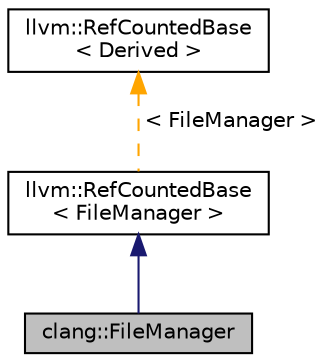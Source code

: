 digraph "clang::FileManager"
{
 // LATEX_PDF_SIZE
  bgcolor="transparent";
  edge [fontname="Helvetica",fontsize="10",labelfontname="Helvetica",labelfontsize="10"];
  node [fontname="Helvetica",fontsize="10",shape=record];
  Node1 [label="clang::FileManager",height=0.2,width=0.4,color="black", fillcolor="grey75", style="filled", fontcolor="black",tooltip="Implements support for file system lookup, file system caching, and directory search management."];
  Node2 -> Node1 [dir="back",color="midnightblue",fontsize="10",style="solid",fontname="Helvetica"];
  Node2 [label="llvm::RefCountedBase\l\< FileManager \>",height=0.2,width=0.4,color="black",URL="$classllvm_1_1RefCountedBase.html",tooltip=" "];
  Node3 -> Node2 [dir="back",color="orange",fontsize="10",style="dashed",label=" \< FileManager \>" ,fontname="Helvetica"];
  Node3 [label="llvm::RefCountedBase\l\< Derived \>",height=0.2,width=0.4,color="black",URL="$classllvm_1_1RefCountedBase.html",tooltip=" "];
}
